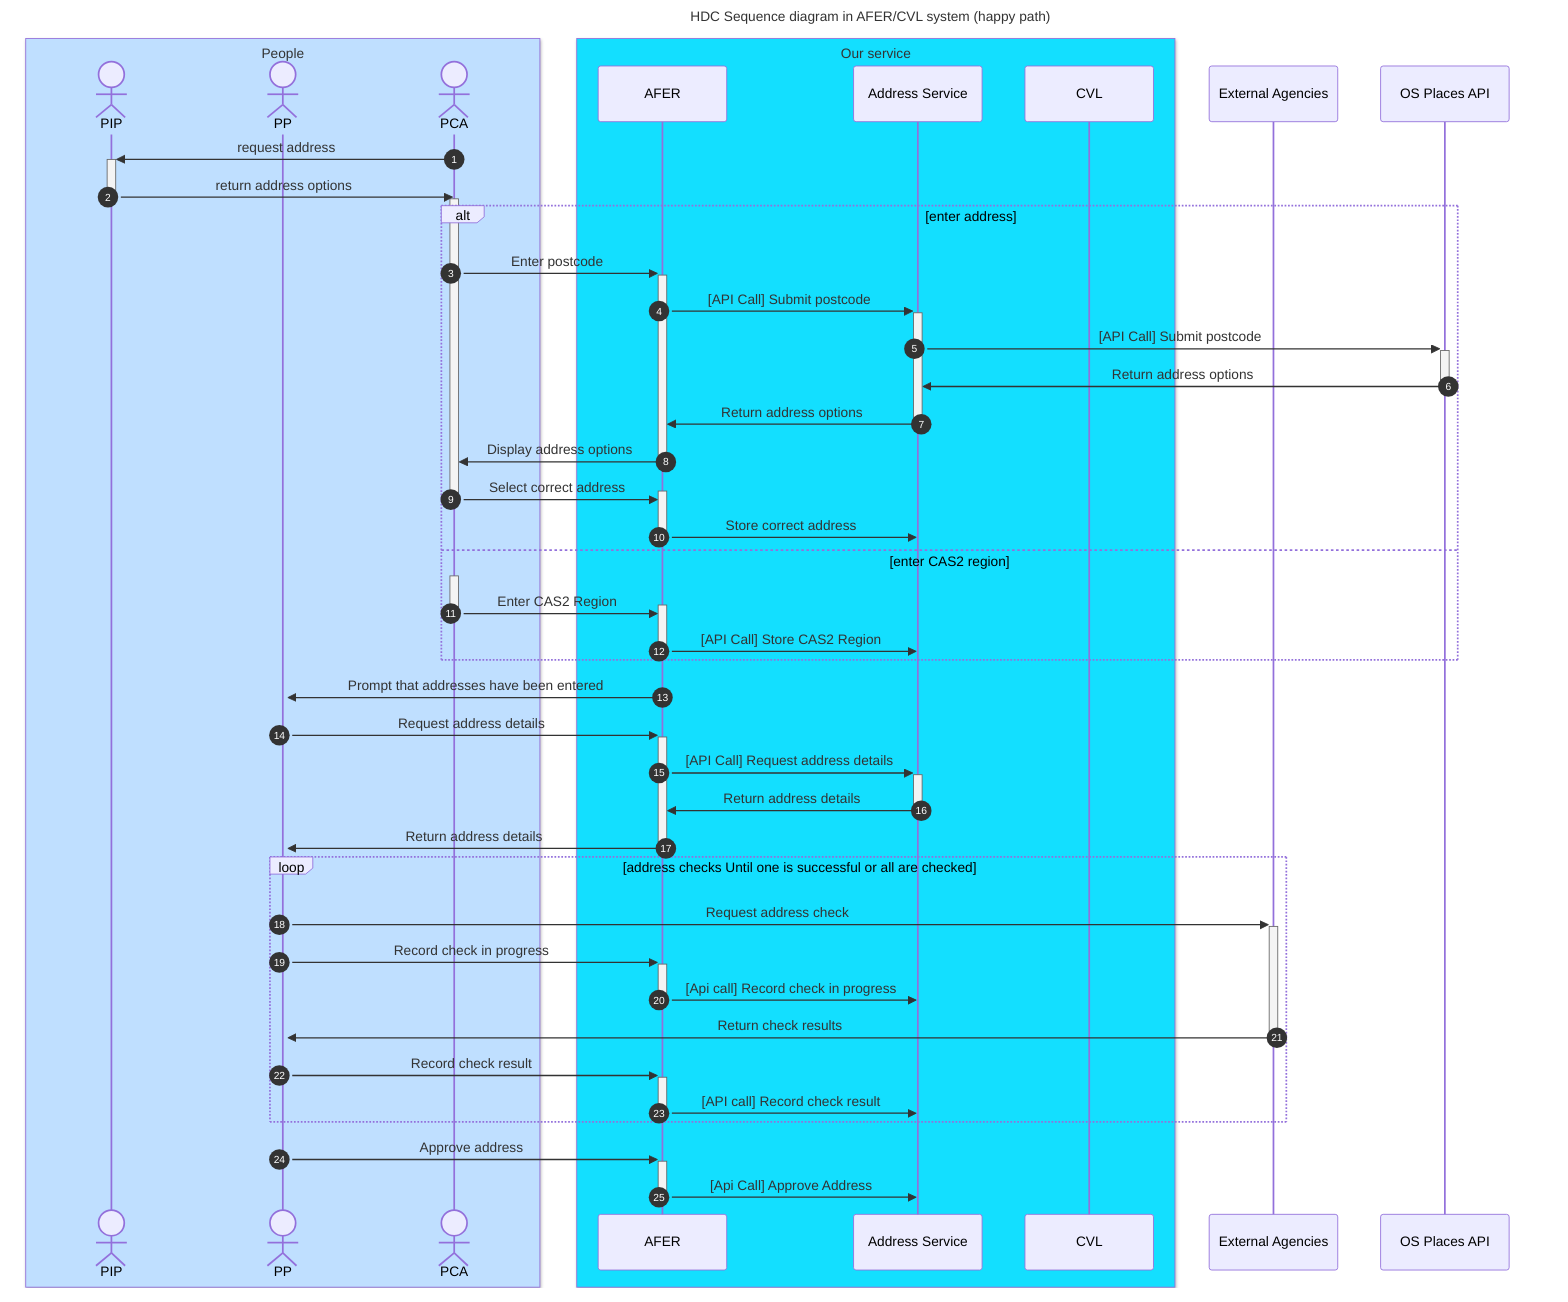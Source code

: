 ---
title: HDC Sequence diagram in AFER/CVL system (happy path)
---

sequenceDiagram
  autonumber
%%actor POM
  box rgb(191, 223, 255) People
  %%    actor DM
    actor PIP
    actor PP
    actor PCA
  end
  box rgb(19, 223, 255) Our service

    participant AFER
    participant Address Service
    participant CVL
  end

  participant External Agencies
  participant OS Places API
%%  participant NOMIS
%%  participant CRDS




%% BEGIN ADDRESS SECTION
  PCA->>+PIP: request address
  PIP->>-PCA: return address options
  activate PCA

  alt enter address
    PCA->>+AFER: Enter postcode
    AFER->>+Address Service: [API Call] Submit postcode
    Address Service->>+OS Places API: [API Call] Submit postcode
    OS Places API->>-Address Service: Return address options
    Address Service->>-AFER: Return address options
    AFER->>-PCA: Display address options
    PCA->>+AFER: Select correct address
    deactivate PCA
    AFER->>-Address Service: Store correct address
%%    Address Service->>-AFER: Confirm Success
%%    AFER->>PCA: Confirm Success
  else enter CAS2 region
    activate PCA
    PCA->>+AFER: Enter CAS2 Region
    deactivate PCA
    AFER->>-Address Service: [API Call] Store CAS2 Region
  end

%%AFER->>+Address Service: [API call] Store Addresses
%%Address Service->>Address Service: Validate address (use OS API?)
%%Address Service->>-AFER: [return] addresses valid
%%
%%deactivate PCA


%% Address check section. TODO: put in a loop block, or enumerate individual steps
  AFER->>+PP: Prompt that addresses have been entered
  PP->>+AFER: Request address details
  AFER->>+Address Service: [API Call] Request address details
  Address Service->>-AFER: Return address details
  AFER->>-PP: Return address details
  loop address checks Until one is successful or all are checked
  %%  PP->>PP: Performs address checks<br/>[loop until success or no more addresses]<br/>Should add call to either address service or address service via AFER to retrieve address history etc
    PP->>+External Agencies: Request address check
    PP->>+AFER: Record check in progress
    AFER->>-Address Service: [Api call] Record check in progress
    External Agencies->>-PP: Return check results
    PP->>+AFER: Record check result
    AFER->>-Address Service: [API call] Record check result
  %%  PP->>PP: Performs address checks<br/>[loop until success or no more addresses]<br/>Should add call to either address service or address service via AFER to retrieve address history etc
  end

PP->>+AFER: Approve address
AFER->>-Address Service: [Api Call] Approve Address
%%  PP->>-AFER: Enter results of address checks<br/>[in reality, multiple interactions as checks progress]
%%  activate AFER
%%  AFER->>-Address Service: [API call] Store address check results (progress, and then approval/not)

%% END ADDRESS SECTION